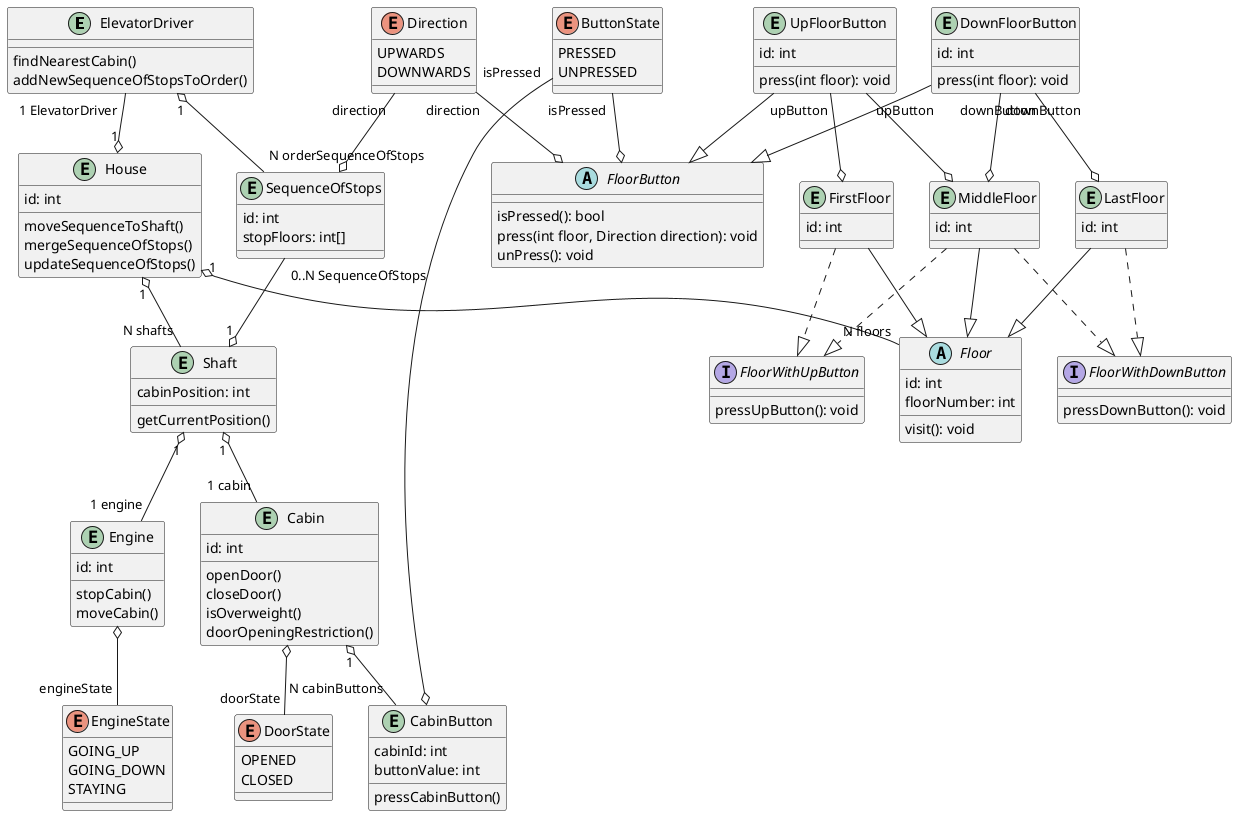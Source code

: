 @startuml
entity ElevatorDriver{

findNearestCabin()
addNewSequenceOfStopsToOrder()
}

enum DoorState{
OPENED
CLOSED
}

entity Cabin{
id: int

openDoor()
closeDoor()
isOverweight()
doorOpeningRestriction()
}

entity SequenceOfStops {
id: int
stopFloors: int[]
}

Direction "direction" --o SequenceOfStops

ElevatorDriver "1" o-- "N orderSequenceOfStops" SequenceOfStops


enum EngineState{
GOING_UP
GOING_DOWN
STAYING
}

enum Direction{
UPWARDS
DOWNWARDS
}

enum ButtonState{
PRESSED
UNPRESSED
}

entity "CabinButton"{
cabinId: int
buttonValue: int

pressCabinButton()
}


abstract "FloorButton"{
  isPressed(): bool
  press(int floor, Direction direction): void
  unPress(): void
}

entity "UpFloorButton" {
  id: int

  press(int floor): void
}

entity "DownFloorButton" {
 id: int

 press(int floor): void
}

"UpFloorButton" --|> "FloorButton"
"DownFloorButton" --|> "FloorButton"

abstract Floor{
  id: int
  floorNumber: int
  visit(): void
}

interface FloorWithUpButton {
  pressUpButton(): void
}

interface FloorWithDownButton {
 pressDownButton(): void
}

entity FirstFloor {
  id: int
}

FirstFloor --|> Floor
FirstFloor ..|> FloorWithUpButton

entity LastFloor {
  id: int
}

LastFloor --|> Floor
LastFloor ..|> FloorWithDownButton

entity MiddleFloor {
  id: int
}

"UpFloorButton" "upButton" --o FirstFloor
"UpFloorButton" "upButton" --o MiddleFloor

"DownFloorButton" "downButton" --o MiddleFloor
"DownFloorButton" "downButton" --o LastFloor

MiddleFloor --|> Floor
MiddleFloor ..|> FloorWithUpButton
MiddleFloor ..|> FloorWithDownButton

Direction "direction" --o "FloorButton"

Cabin "1" o-- "N cabinButtons" "CabinButton"
ButtonState "isPressed " --o "FloorButton"
ButtonState "isPressed " --o "CabinButton"

entity Engine {
  id: int

  stopCabin()
  moveCabin()
}

Engine o-- "engineState" EngineState

entity Shaft {
  cabinPosition: int

  getCurrentPosition()
}

Shaft "1" o-- "1 engine" Engine

entity House {
  id: int
    moveSequenceToShaft()
    mergeSequenceOfStops()
    updateSequenceOfStops()
}

House "1" o-- "N floors" Floor
House "1" o-- "N shafts" Shaft

ElevatorDriver "1 ElevatorDriver" --o "1" House
Shaft "1" o-- "1 cabin" Cabin

Cabin o-- "doorState" DoorState

SequenceOfStops "0..N SequenceOfStops" --o "1" Shaft
@enduml
